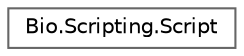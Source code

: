 digraph "Graphical Class Hierarchy"
{
 // LATEX_PDF_SIZE
  bgcolor="transparent";
  edge [fontname=Helvetica,fontsize=10,labelfontname=Helvetica,labelfontsize=10];
  node [fontname=Helvetica,fontsize=10,shape=box,height=0.2,width=0.4];
  rankdir="LR";
  Node0 [label="Bio.Scripting.Script",height=0.2,width=0.4,color="grey40", fillcolor="white", style="filled",URL="$class_bio_1_1_scripting_1_1_script.html",tooltip=" "];
}
